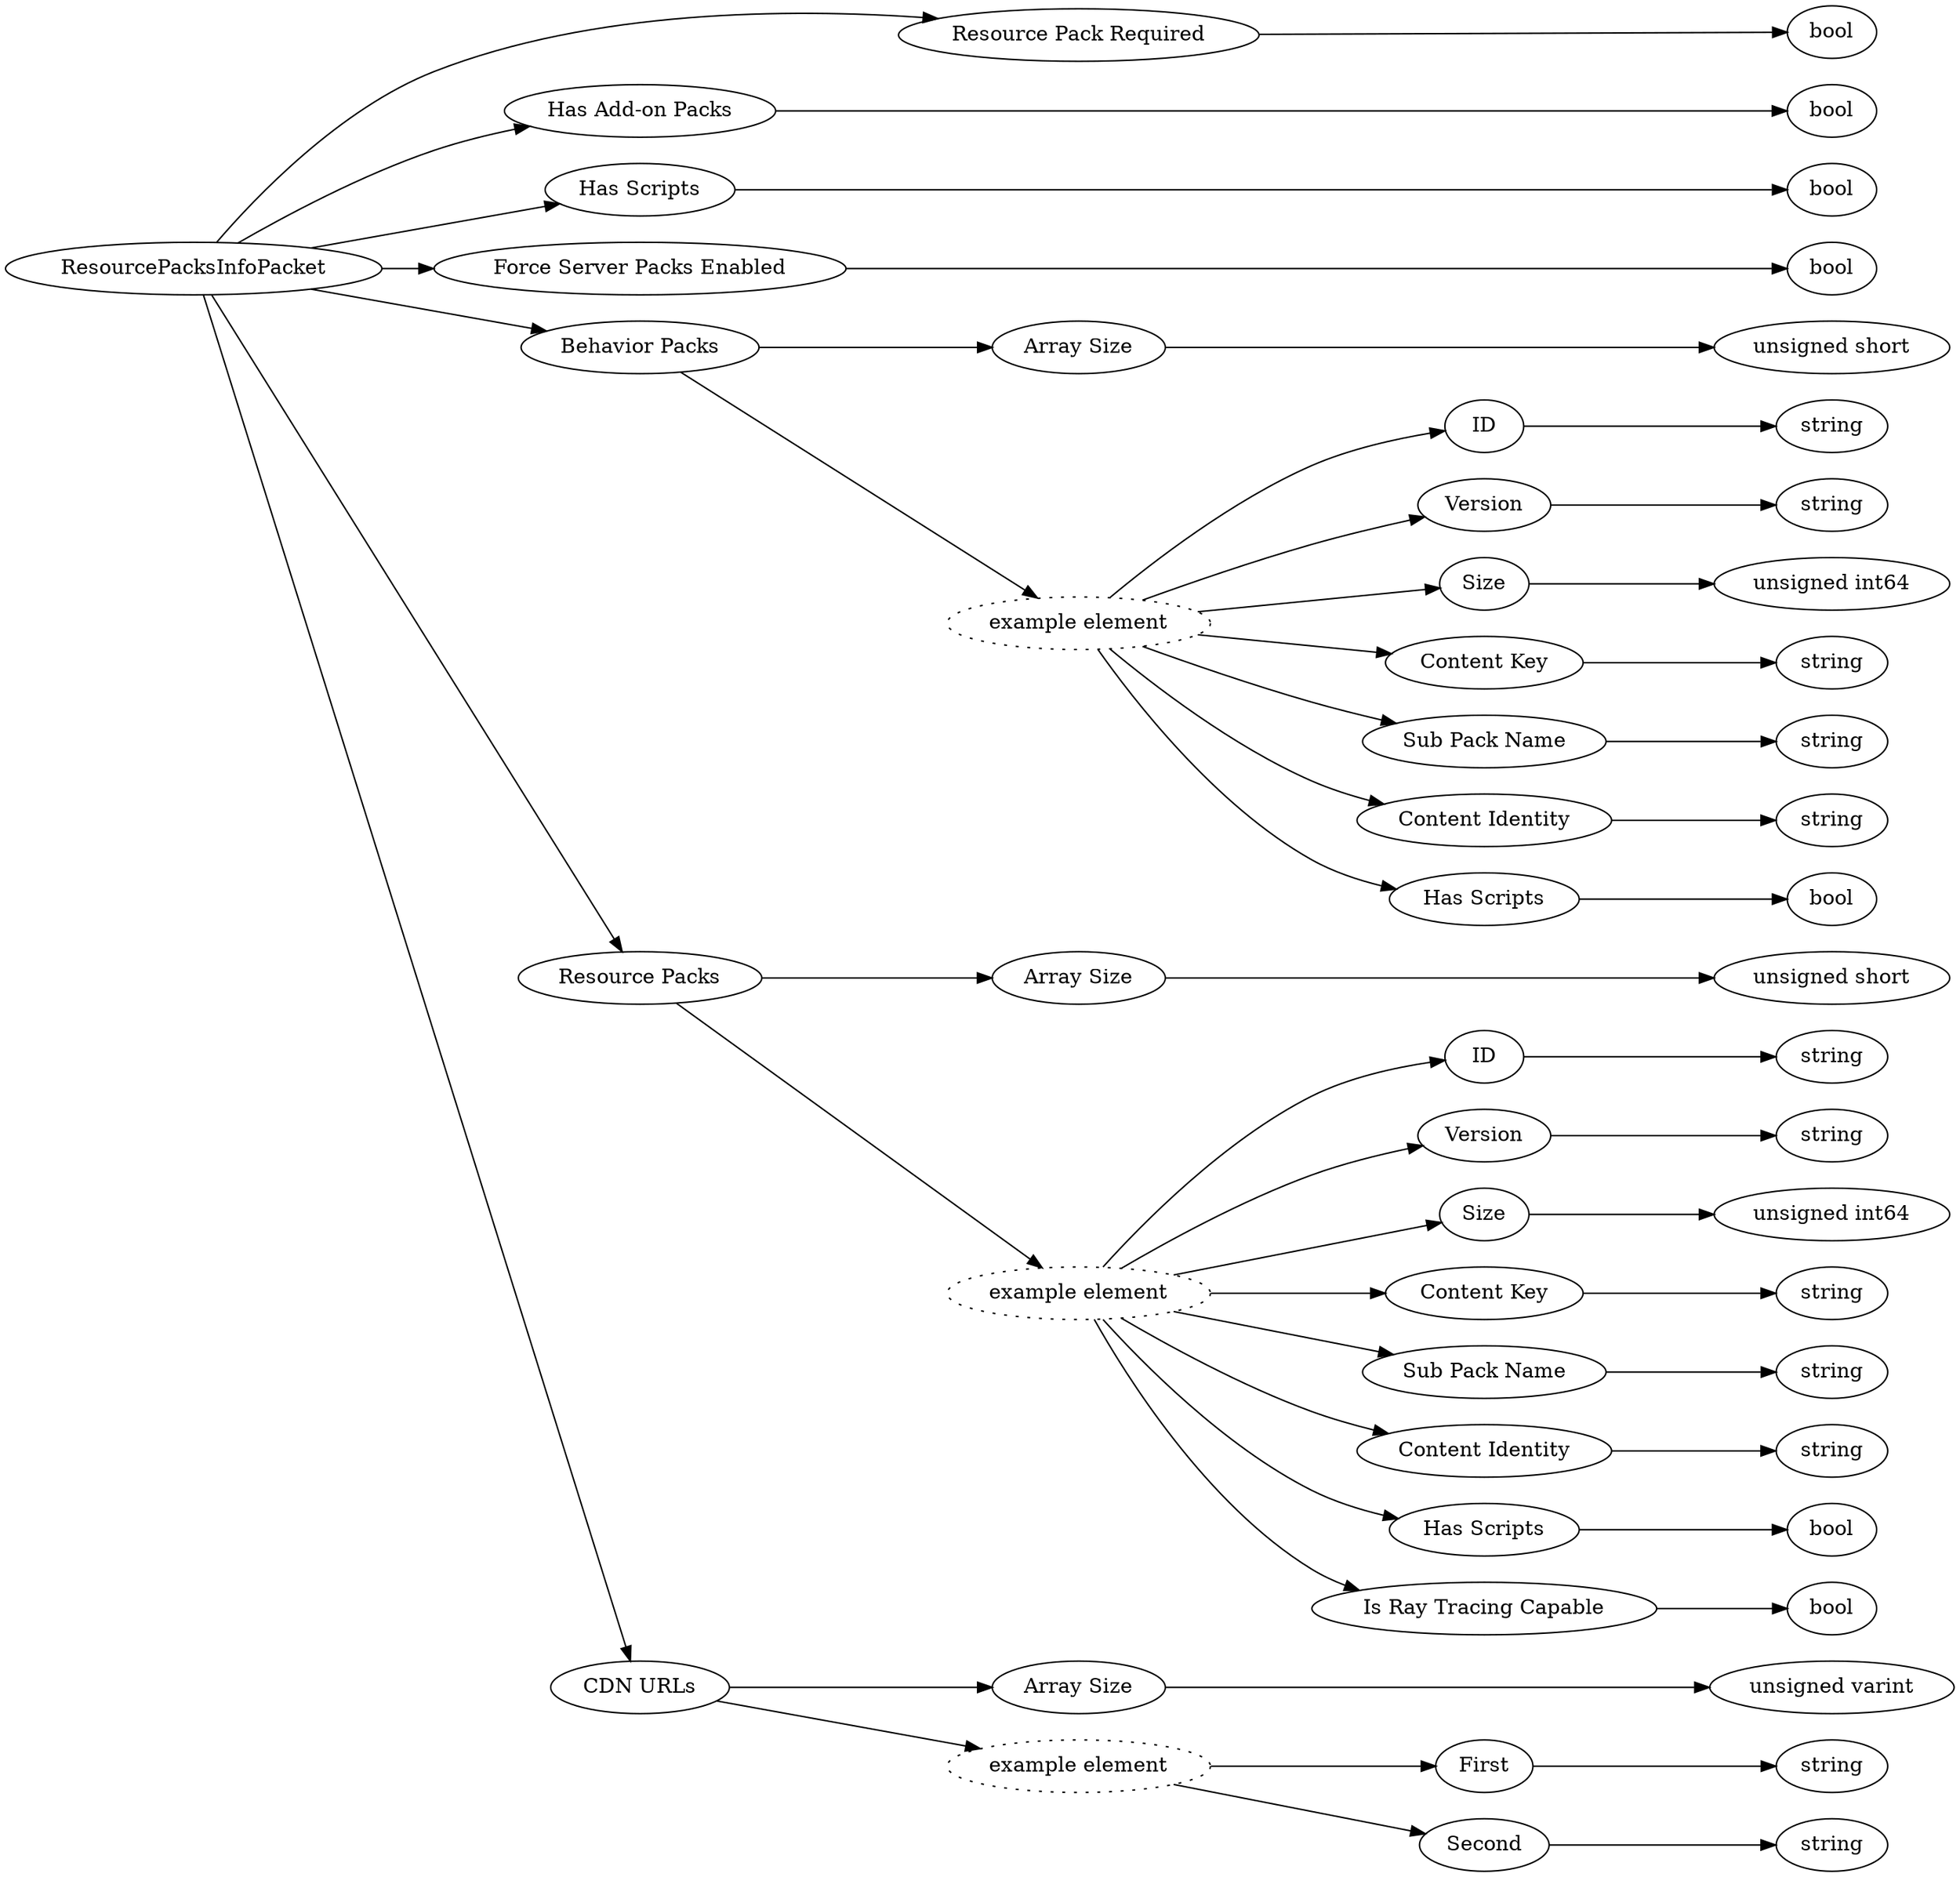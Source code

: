 digraph "ResourcePacksInfoPacket" {
rankdir = LR
0
0 -> 1
1 -> 2
0 -> 3
3 -> 4
0 -> 5
5 -> 6
0 -> 7
7 -> 8
0 -> 9
9 -> 10
10 -> 11
9 -> 12
12 -> 13
13 -> 14
12 -> 15
15 -> 16
12 -> 17
17 -> 18
12 -> 19
19 -> 20
12 -> 21
21 -> 22
12 -> 23
23 -> 24
12 -> 25
25 -> 26
0 -> 27
27 -> 28
28 -> 29
27 -> 30
30 -> 31
31 -> 32
30 -> 33
33 -> 34
30 -> 35
35 -> 36
30 -> 37
37 -> 38
30 -> 39
39 -> 40
30 -> 41
41 -> 42
30 -> 43
43 -> 44
30 -> 45
45 -> 46
0 -> 47
47 -> 48
48 -> 49
47 -> 50
50 -> 51
51 -> 52
50 -> 53
53 -> 54

0 [label="ResourcePacksInfoPacket",comment="name: \"ResourcePacksInfoPacket\", typeName: \"\", id: 0, branchId: 6, recurseId: -1, attributes: 0, notes: \"\""];
1 [label="Resource Pack Required",comment="name: \"Resource Pack Required\", typeName: \"\", id: 1, branchId: 0, recurseId: -1, attributes: 0, notes: \"\""];
2 [label="bool",comment="name: \"bool\", typeName: \"\", id: 2, branchId: 0, recurseId: -1, attributes: 512, notes: \"\""];
3 [label="Has Add-on Packs",comment="name: \"Has Add-on Packs\", typeName: \"\", id: 3, branchId: 0, recurseId: -1, attributes: 0, notes: \"\""];
4 [label="bool",comment="name: \"bool\", typeName: \"\", id: 4, branchId: 0, recurseId: -1, attributes: 512, notes: \"\""];
5 [label="Has Scripts",comment="name: \"Has Scripts\", typeName: \"\", id: 5, branchId: 0, recurseId: -1, attributes: 0, notes: \"\""];
6 [label="bool",comment="name: \"bool\", typeName: \"\", id: 6, branchId: 0, recurseId: -1, attributes: 512, notes: \"\""];
7 [label="Force Server Packs Enabled",comment="name: \"Force Server Packs Enabled\", typeName: \"\", id: 7, branchId: 0, recurseId: -1, attributes: 0, notes: \"\""];
8 [label="bool",comment="name: \"bool\", typeName: \"\", id: 8, branchId: 0, recurseId: -1, attributes: 512, notes: \"\""];
9 [label="Behavior Packs",comment="name: \"Behavior Packs\", typeName: \"\", id: 9, branchId: 0, recurseId: -1, attributes: 8, notes: \"\""];
10 [label="Array Size",comment="name: \"Array Size\", typeName: \"\", id: 10, branchId: 0, recurseId: -1, attributes: 0, notes: \"\""];
11 [label="unsigned short",comment="name: \"unsigned short\", typeName: \"\", id: 11, branchId: 0, recurseId: -1, attributes: 512, notes: \"\""];
12 [label="example element",style=dotted,comment="name: \"example element\", typeName: \"\", id: 12, branchId: 0, recurseId: -1, attributes: 16, notes: \"\""];
13 [label="ID",comment="name: \"ID\", typeName: \"\", id: 13, branchId: 0, recurseId: -1, attributes: 0, notes: \"\""];
14 [label="string",comment="name: \"string\", typeName: \"\", id: 14, branchId: 0, recurseId: -1, attributes: 512, notes: \"\""];
15 [label="Version",comment="name: \"Version\", typeName: \"\", id: 15, branchId: 0, recurseId: -1, attributes: 0, notes: \"\""];
16 [label="string",comment="name: \"string\", typeName: \"\", id: 16, branchId: 0, recurseId: -1, attributes: 512, notes: \"\""];
17 [label="Size",comment="name: \"Size\", typeName: \"\", id: 17, branchId: 0, recurseId: -1, attributes: 0, notes: \"\""];
18 [label="unsigned int64",comment="name: \"unsigned int64\", typeName: \"\", id: 18, branchId: 0, recurseId: -1, attributes: 512, notes: \"\""];
19 [label="Content Key",comment="name: \"Content Key\", typeName: \"\", id: 19, branchId: 0, recurseId: -1, attributes: 0, notes: \"\""];
20 [label="string",comment="name: \"string\", typeName: \"\", id: 20, branchId: 0, recurseId: -1, attributes: 512, notes: \"\""];
21 [label="Sub Pack Name",comment="name: \"Sub Pack Name\", typeName: \"\", id: 21, branchId: 0, recurseId: -1, attributes: 0, notes: \"\""];
22 [label="string",comment="name: \"string\", typeName: \"\", id: 22, branchId: 0, recurseId: -1, attributes: 512, notes: \"\""];
23 [label="Content Identity",comment="name: \"Content Identity\", typeName: \"\", id: 23, branchId: 0, recurseId: -1, attributes: 0, notes: \"\""];
24 [label="string",comment="name: \"string\", typeName: \"\", id: 24, branchId: 0, recurseId: -1, attributes: 512, notes: \"\""];
25 [label="Has Scripts",comment="name: \"Has Scripts\", typeName: \"\", id: 25, branchId: 0, recurseId: -1, attributes: 0, notes: \"\""];
26 [label="bool",comment="name: \"bool\", typeName: \"\", id: 26, branchId: 0, recurseId: -1, attributes: 512, notes: \"\""];
27 [label="Resource Packs",comment="name: \"Resource Packs\", typeName: \"\", id: 27, branchId: 0, recurseId: -1, attributes: 8, notes: \"\""];
28 [label="Array Size",comment="name: \"Array Size\", typeName: \"\", id: 28, branchId: 0, recurseId: -1, attributes: 0, notes: \"\""];
29 [label="unsigned short",comment="name: \"unsigned short\", typeName: \"\", id: 29, branchId: 0, recurseId: -1, attributes: 512, notes: \"\""];
30 [label="example element",style=dotted,comment="name: \"example element\", typeName: \"\", id: 30, branchId: 0, recurseId: -1, attributes: 16, notes: \"\""];
31 [label="ID",comment="name: \"ID\", typeName: \"\", id: 31, branchId: 0, recurseId: -1, attributes: 0, notes: \"\""];
32 [label="string",comment="name: \"string\", typeName: \"\", id: 32, branchId: 0, recurseId: -1, attributes: 512, notes: \"\""];
33 [label="Version",comment="name: \"Version\", typeName: \"\", id: 33, branchId: 0, recurseId: -1, attributes: 0, notes: \"\""];
34 [label="string",comment="name: \"string\", typeName: \"\", id: 34, branchId: 0, recurseId: -1, attributes: 512, notes: \"\""];
35 [label="Size",comment="name: \"Size\", typeName: \"\", id: 35, branchId: 0, recurseId: -1, attributes: 0, notes: \"\""];
36 [label="unsigned int64",comment="name: \"unsigned int64\", typeName: \"\", id: 36, branchId: 0, recurseId: -1, attributes: 512, notes: \"\""];
37 [label="Content Key",comment="name: \"Content Key\", typeName: \"\", id: 37, branchId: 0, recurseId: -1, attributes: 0, notes: \"\""];
38 [label="string",comment="name: \"string\", typeName: \"\", id: 38, branchId: 0, recurseId: -1, attributes: 512, notes: \"\""];
39 [label="Sub Pack Name",comment="name: \"Sub Pack Name\", typeName: \"\", id: 39, branchId: 0, recurseId: -1, attributes: 0, notes: \"\""];
40 [label="string",comment="name: \"string\", typeName: \"\", id: 40, branchId: 0, recurseId: -1, attributes: 512, notes: \"\""];
41 [label="Content Identity",comment="name: \"Content Identity\", typeName: \"\", id: 41, branchId: 0, recurseId: -1, attributes: 0, notes: \"\""];
42 [label="string",comment="name: \"string\", typeName: \"\", id: 42, branchId: 0, recurseId: -1, attributes: 512, notes: \"\""];
43 [label="Has Scripts",comment="name: \"Has Scripts\", typeName: \"\", id: 43, branchId: 0, recurseId: -1, attributes: 0, notes: \"\""];
44 [label="bool",comment="name: \"bool\", typeName: \"\", id: 44, branchId: 0, recurseId: -1, attributes: 512, notes: \"\""];
45 [label="Is Ray Tracing Capable",comment="name: \"Is Ray Tracing Capable\", typeName: \"\", id: 45, branchId: 0, recurseId: -1, attributes: 0, notes: \"\""];
46 [label="bool",comment="name: \"bool\", typeName: \"\", id: 46, branchId: 0, recurseId: -1, attributes: 512, notes: \"\""];
47 [label="CDN URLs",comment="name: \"CDN URLs\", typeName: \"\", id: 47, branchId: 0, recurseId: -1, attributes: 8, notes: \"\""];
48 [label="Array Size",comment="name: \"Array Size\", typeName: \"\", id: 48, branchId: 0, recurseId: -1, attributes: 0, notes: \"\""];
49 [label="unsigned varint",comment="name: \"unsigned varint\", typeName: \"\", id: 49, branchId: 0, recurseId: -1, attributes: 512, notes: \"\""];
50 [label="example element",style=dotted,comment="name: \"example element\", typeName: \"\", id: 50, branchId: 0, recurseId: -1, attributes: 16, notes: \"\""];
51 [label="First",comment="name: \"First\", typeName: \"\", id: 51, branchId: 0, recurseId: -1, attributes: 0, notes: \"\""];
52 [label="string",comment="name: \"string\", typeName: \"\", id: 52, branchId: 0, recurseId: -1, attributes: 512, notes: \"\""];
53 [label="Second",comment="name: \"Second\", typeName: \"\", id: 53, branchId: 0, recurseId: -1, attributes: 0, notes: \"\""];
54 [label="string",comment="name: \"string\", typeName: \"\", id: 54, branchId: 0, recurseId: -1, attributes: 512, notes: \"\""];
{ rank = max;2;4;6;8;11;14;16;18;20;22;24;26;29;32;34;36;38;40;42;44;46;49;52;54}

}

